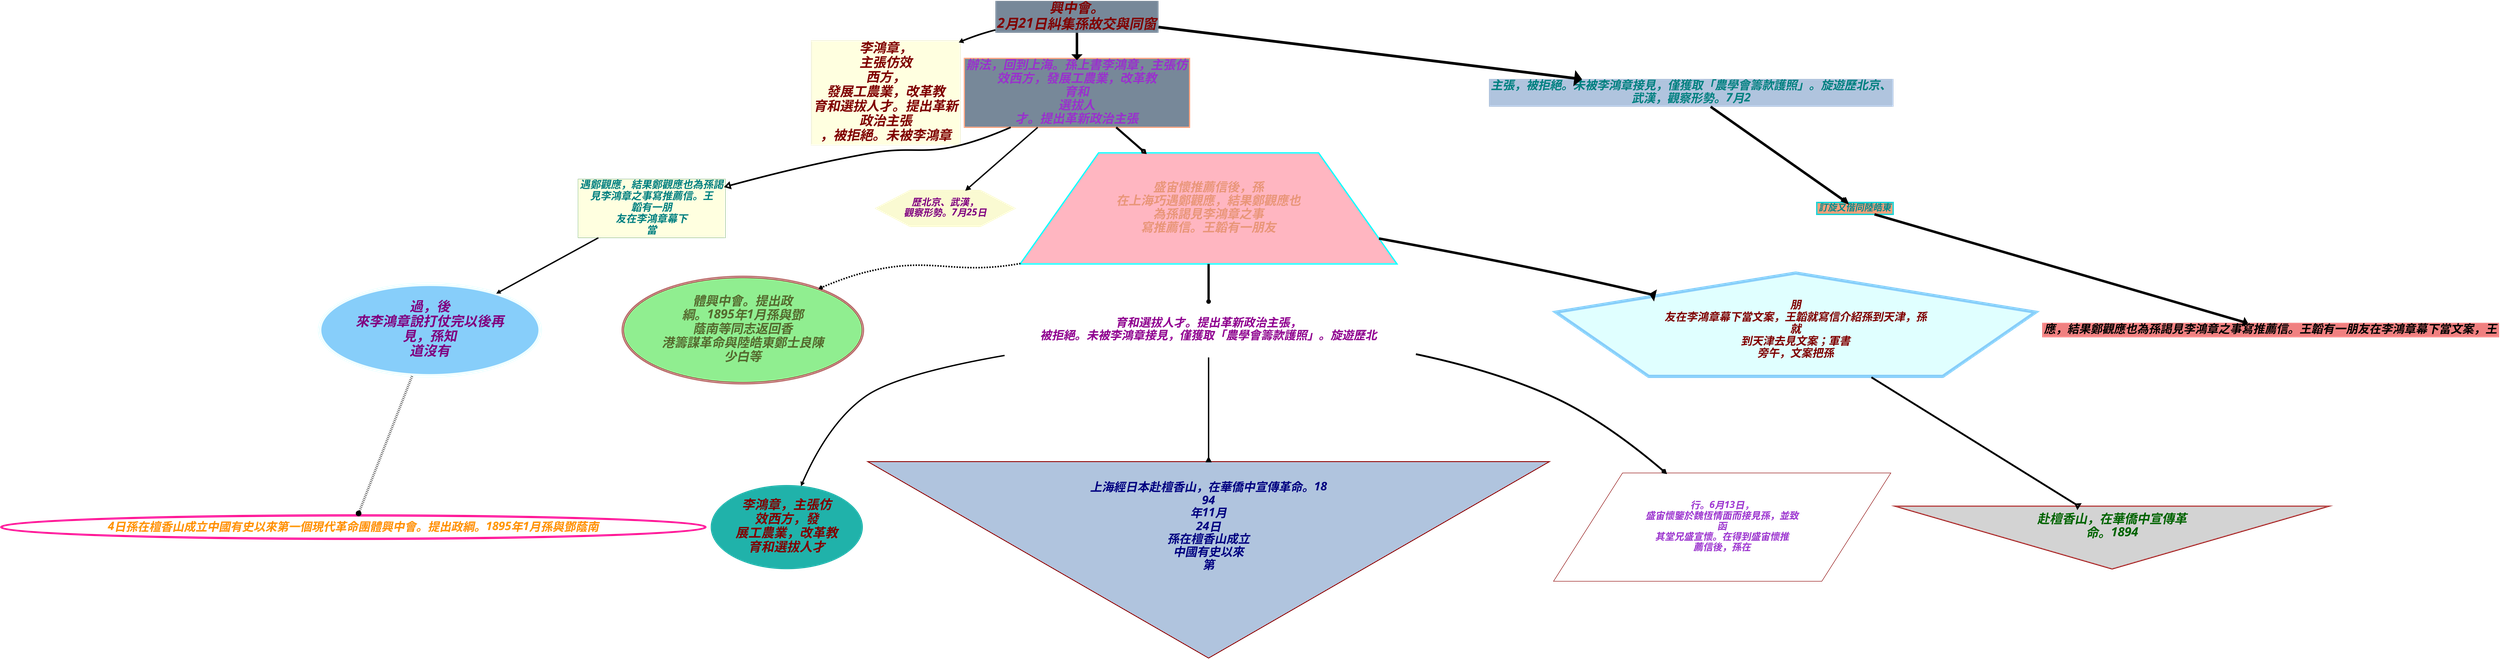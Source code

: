 strict digraph "" {
	graph [bb="0,0,14757,10571",
		bgcolor=transparent,
		labeljust=l,
		overlap=false
	];
	node [fontname="Noto Serif TC Bold italic",
		label="\N"
	];
	"興中會。
2月21日糾集孫故交與同窗"	[color=darkgreen,
		fillcolor=lightslategrey,
		fontcolor="#800000",
		fontsize=60,
		height=1.9444,
		label="興中會。
2月21日糾集孫故交與同窗",
		penwidth=0,
		pos="8673.3,3963.1",
		shape=box,
		style=filled,
		width=9.9444];
	"李鴻章，
主張仿效
西方，
發展工農業，改革教
育和選拔人才。提出革新
政治主張
，被拒絕。未被李鴻章"	[color=beige,
		fillcolor=lightyellow,
		fontcolor="#800000",
		fontsize=58,
		height=6.3333,
		label="李鴻章，
主張仿效
西方，
發展工農業，改革教
育和選拔人才。提出革新
政治主張
，被拒絕。未被李鴻章",
		penwidth=6,
		pos="9039.6,2385.7",
		shape=box,
		style=filled,
		width=9.0556];
	"興中會。
2月21日糾集孫故交與同窗" -> "李鴻章，
主張仿效
西方，
發展工農業，改革教
育和選拔人才。提出革新
政治主張
，被拒絕。未被李鴻章"	[arrowhead=empty,
		arrowsize=1,
		penwidth=7,
		pos="e,8986.6,2613.8 8689.5,3893 8740.6,3673.2 8899.2,2990.2 8984.3,2623.7",
		style=solid];
	"辦法，回到上海。孫上書李鴻章，主張仿
效西方，發展工農業，改革教
育和
選拔人
才。提出革新政治主張"	[color=lightsalmon,
		fillcolor=lightslategray,
		fontcolor="#9932CC",
		fontsize=54,
		height=4.2083,
		label="辦法，回到上海。孫上書李鴻章，主張仿
效西方，發展工農業，改革教
育和
選拔人
才。提出革新政治主張",
		penwidth=5,
		pos="6306,4912.2",
		shape=box,
		style=filled,
		width=13.736];
	"興中會。
2月21日糾集孫故交與同窗" -> "辦法，回到上海。孫上書李鴻章，主張仿
效西方，發展工農業，改革教
育和
選拔人
才。提出革新政治主張"	[arrowhead=normal,
		arrowsize=1.25,
		penwidth=11,
		pos="e,6684,4760.7 8498.2,4033.3 8119.7,4185 7217.3,4546.9 6695.9,4755.9",
		style=bold];
	"主張，被拒絕。未被李鴻章接見，僅獲取「農學會籌款護照」。旋遊歷北京、
武漢，觀察形勢。7月2"	[color=aquamarine,
		fillcolor=lightsteelblue,
		fontcolor="#008080",
		fontsize=52,
		height=1.6944,
		label="主張，被拒絕。未被李鴻章接見，僅獲取「農學會籌款護照」。旋遊歷北京、
武漢，觀察形勢。7月2",
		penwidth=0,
		pos="10800,3512.4",
		shape=box,
		style=filled,
		width=24.667];
	"興中會。
2月21日糾集孫故交與同窗" -> "主張，被拒絕。未被李鴻章接見，僅獲取「農學會籌款護照」。旋遊歷北京、
武漢，觀察形勢。7月2"	[arrowhead=normal,
		arrowsize=2,
		penwidth=12,
		pos="e,10512,3573.4 9003.8,3893.1 9410.6,3806.8 10096,3661.6 10492,3577.6",
		style=solid];
	"遇鄭觀應，結果鄭觀應也為孫謁
見李鴻章之事寫推薦信。王
韜有一朋
友在李鴻章幕下
當"	[color=darkseagreen,
		fillcolor=lightyellow,
		fontcolor="#008080",
		fontsize=45,
		height=3.5833,
		label="遇鄭觀應，結果鄭觀應也為孫謁
見李鴻章之事寫推薦信。王
韜有一朋
友在李鴻章幕下
當",
		penwidth=2,
		pos="6815.7,7030.6",
		shape=box,
		style=filled,
		width=8.9861];
	"辦法，回到上海。孫上書李鴻章，主張仿
效西方，發展工農業，改革教
育和
選拔人
才。提出革新政治主張" -> "遇鄭觀應，結果鄭觀應也為孫謁
見李鴻章之事寫推薦信。王
韜有一朋
友在李鴻章幕下
當"	[arrowhead=empty,
		arrowsize=2,
		penwidth=7,
		pos="e,6784.6,6901.5 6342.5,5063.7 6436.5,5454.7 6686.5,6493.9 6779.9,6881.8",
		style=solid];
	"歷北京、武漢，
觀察形勢。7月25日"	[color=dodgerblue,
		fillcolor=lightgoldenrodyellow,
		fontcolor="#800080",
		fontsize=42,
		height=2.268,
		label="歷北京、武漢，
觀察形勢。7月25日",
		penwidth=0,
		peripheries=1,
		pos="6389,3481.3",
		shape=polygon,
		sides=6,
		style=filled,
		width=8.6186];
	"辦法，回到上海。孫上書李鴻章，主張仿
效西方，發展工農業，改革教
育和
選拔人
才。提出革新政治主張" -> "歷北京、武漢，
觀察形勢。7月25日"	[arrowhead=normal,
		arrowsize=1.5,
		penwidth=6,
		pos="e,6384.2,3563.1 6314.8,4760.4 6331.9,4465.6 6369.2,3822.8 6383.3,3578.3",
		style=solid];
	"盛宙懷推薦信後，孫
在上海巧遇鄭觀應，結果鄭觀應也
為孫謁見李鴻章之事
寫推薦信。王韜有一朋友"	[color=aqua,
		fillcolor=lightpink,
		fontcolor="#E9967A",
		fontsize=54,
		height=6.7778,
		label="盛宙懷推薦信後，孫
在上海巧遇鄭觀應，結果鄭觀應也
為孫謁見李鴻章之事
寫推薦信。王韜有一朋友",
		penwidth=6,
		pos="3643.5,4278.3",
		shape=trapezium,
		style=filled,
		width=22.972];
	"辦法，回到上海。孫上書李鴻章，主張仿
效西方，發展工農業，改革教
育和
選拔人
才。提出革新政治主張" -> "盛宙懷推薦信後，孫
在上海巧遇鄭觀應，結果鄭觀應也
為孫謁見李鴻章之事
寫推薦信。王韜有一朋友"	[arrowhead=ediamond,
		arrowsize=1.75,
		penwidth=9,
		pos="e,4204.5,4411.9 5811.5,4794.5 5362.3,4687.6 4699.6,4529.8 4225.2,4416.8",
		style=solid];
	訂旋又偕同陸皓東	[color=darkturquoise,
		fillcolor=lightsalmon,
		fontcolor="#008B8B",
		fontsize=40,
		height=0.72222,
		label=訂旋又偕同陸皓東,
		penwidth=6,
		pos="12480,2655",
		shape=box,
		style=filled,
		width=4.6528];
	"主張，被拒絕。未被李鴻章接見，僅獲取「農學會籌款護照」。旋遊歷北京、
武漢，觀察形勢。7月2" -> 訂旋又偕同陸皓東	[arrowhead=halfopen,
		arrowsize=2,
		penwidth=11,
		pos="e,12429,2681.2 10920,3451.3 11248,3283.9 12153,2822.1 12410,2690.5",
		style=solid];
	"過，後
來李鴻章說打仗完以後再
見，孫知
道沒有"	[color=azure,
		fillcolor=lightskyblue,
		fontcolor="#800080",
		fontsize=59,
		height=5.4862,
		label="過，後
來李鴻章說打仗完以後再
見，孫知
道沒有",
		penwidth=8,
		peripheries=3,
		pos="7230.1,8910.3",
		shape=ellipse,
		style=filled,
		width=13.343];
	"遇鄭觀應，結果鄭觀應也為孫謁
見李鴻章之事寫推薦信。王
韜有一朋
友在李鴻章幕下
當" -> "過，後
來李鴻章說打仗完以後再
見，孫知
道沒有"	[arrowhead=normal,
		arrowsize=1,
		penwidth=6,
		pos="e,7186.7,8713.5 6844.2,7159.8 6914.8,7480.2 7098.6,8313.6 7184.5,8703.5",
		style=solid];
	"體興中會。提出政
綱。1895年1月孫與鄧
蔭南等同志返回香
港籌謀革命與陸皓東鄭士良陳
少白等"	[color=darkred,
		fillcolor=lightgreen,
		fontcolor="#556B2F",
		fontsize=55,
		height=6.3701,
		label="體興中會。提出政
綱。1895年1月孫與鄧
蔭南等同志返回香
港籌謀革命與陸皓東鄭士良陳
少白等",
		penwidth=2,
		peripheries=3,
		pos="2038.3,4240.3",
		shape=ellipse,
		style=filled,
		width=14.521];
	"盛宙懷推薦信後，孫
在上海巧遇鄭觀應，結果鄭觀應也
為孫謁見李鴻章之事
寫推薦信。王韜有一朋友" -> "體興中會。提出政
綱。1895年1月孫與鄧
蔭南等同志返回香
港籌謀革命與陸皓東鄭士良陳
少白等"	[arrowhead=open,
		arrowsize=1,
		penwidth=7,
		pos="e,2560.6,4252.7 2977.3,4262.6 2841.7,4259.3 2700.9,4256 2570.7,4252.9",
		style=dashed];
	"育和選拔人才。提出革新政治主張，
被拒絕。未被李鴻章接見，僅獲取「農學會籌款護照」。旋遊歷北"	[color=lightblue,
		fillcolor=lightcyan,
		fontcolor="#8B008B",
		fontsize=51,
		height=3.3333,
		label="育和選拔人才。提出革新政治主張，
被拒絕。未被李鴻章接見，僅獲取「農學會籌款護照」。旋遊歷北",
		penwidth=0,
		pos="2601.7,1998.1",
		shape=invtrapezium,
		width=41.556];
	"盛宙懷推薦信後，孫
在上海巧遇鄭觀應，結果鄭觀應也
為孫謁見李鴻章之事
寫推薦信。王韜有一朋友" -> "育和選拔人才。提出革新政治主張，
被拒絕。未被李鴻章接見，僅獲取「農學會籌款護照」。旋遊歷北"	[arrowhead=dot,
		arrowsize=1.25,
		penwidth=10,
		pos="e,2656.6,2118.2 3532,4034.3 3312.1,3552.9 2829.1,2495.7 2660.9,2127.5",
		style=solid];
	"朋
友在李鴻章幕下當文案，王韜就寫信介紹孫到天津，孫
就
到天津去見文案；軍書
旁午，文案把孫"	[color=lightskyblue,
		fillcolor=lightcyan,
		fontcolor="#800000",
		fontsize=48,
		height=6.8532,
		label="朋
友在李鴻章幕下當文案，王韜就寫信介紹孫到天津，孫
就
到天津去見文案；軍書
旁午，文案把孫",
		penwidth=6,
		peripheries=3,
		pos="2319.6,6004.7",
		shape=polygon,
		sides=5,
		style=filled,
		width=28.967];
	"盛宙懷推薦信後，孫
在上海巧遇鄭觀應，結果鄭觀應也
為孫謁見李鴻章之事
寫推薦信。王韜有一朋友" -> "朋
友在李鴻章幕下當文案，王韜就寫信介紹孫到天津，孫
就
到天津去見文案；軍書
旁午，文案把孫"	[arrowhead=inv,
		arrowsize=1.5,
		penwidth=11,
		pos="e,2474,5803.4 3456.3,4522.5 3196.3,4861.4 2730.3,5469.2 2483.4,5791.1",
		style=solid];
	應，結果鄭觀應也為孫謁見李鴻章之事寫推薦信。王韜有一朋友在李鴻章幕下當文案，王	[color=crimson,
		fillcolor=lightcoral,
		fontcolor="#000000",
		fontsize=51,
		height=0.88889,
		label=應，結果鄭觀應也為孫謁見李鴻章之事寫推薦信。王韜有一朋友在李鴻章幕下當文案，王,
		penwidth=0,
		pos="13754,1665.7",
		shape=box,
		style=filled,
		width=27.861];
	訂旋又偕同陸皓東 -> 應，結果鄭觀應也為孫謁見李鴻章之事寫推薦信。王韜有一朋友在李鴻章幕下當文案，王	[arrowhead=normal,
		arrowsize=1,
		penwidth=11,
		pos="e,13713,1697.8 12514,2628.8 12689,2492.7 13496,1866.1 13705,1704",
		style=bold];
	"4日孫在檀香山成立中國有史以來第一個現代革命團體興中會。提出政綱。1895年1月孫與鄧蔭南"	[color=deeppink,
		fillcolor=lightpink,
		fontcolor="#FF8C00",
		fontsize=51,
		height=1.3682,
		label="4日孫在檀香山成立中國有史以來第一個現代革命團體興中會。提出政綱。1895年1月孫與鄧蔭南",
		penwidth=6,
		peripheries=2,
		pos="7506.6,10522",
		shape=ellipse,
		width=42.871];
	"過，後
來李鴻章說打仗完以後再
見，孫知
道沒有" -> "4日孫在檀香山成立中國有史以來第一個現代革命團體興中會。提出政綱。1895年1月孫與鄧蔭南"	[arrowhead=dot,
		arrowsize=1.75,
		penwidth=11,
		pos="e,7498.1,10472 7264,9107.5 7326.5,9471.9 7457.2,10234 7495.7,10458",
		style=dotted];
	"李鴻章，主張仿
效西方，發
展工農業，改革教
育和選拔人才"	[color=burlywood,
		fillcolor=lightseagreen,
		fontcolor="#800000",
		fontsize=56,
		height=5.1394,
		label="李鴻章，主張仿
效西方，發
展工農業，改革教
育和選拔人才",
		penwidth=0,
		peripheries=2,
		pos="2200.2,185.02",
		shape=ellipse,
		style=filled,
		width=9.2839];
	"育和選拔人才。提出革新政治主張，
被拒絕。未被李鴻章接見，僅獲取「農學會籌款護照」。旋遊歷北" -> "李鴻章，主張仿
效西方，發
展工農業，改革教
育和選拔人才"	[arrowhead=normal,
		arrowsize=1,
		penwidth=6,
		pos="e,2240.9,368.68 2575.2,1878.1 2507.1,1570.9 2326.2,753.92 2243.1,378.56",
		style=solid];
	"上海經日本赴檀香山，在華僑中宣傳革命。18
94
年11月
24日
孫在檀香山成立
中國有史以來
第"	[color=darkred,
		fillcolor=lightsteelblue,
		fontcolor="#000080",
		fontsize=52,
		height=15.988,
		label="上海經日本赴檀香山，在華僑中宣傳革命。18
94
年11月
24日
孫在檀香山成立
中國有史以來
第",
		penwidth=4,
		pos="3848.4,953.7",
		shape=invtriangle,
		style=filled,
		width=41.562];
	"育和選拔人才。提出革新政治主張，
被拒絕。未被李鴻章接見，僅獲取「農學會籌款護照」。旋遊歷北" -> "上海經日本赴檀香山，在華僑中宣傳革命。18
94
年11月
24日
孫在檀香山成立
中國有史以來
第"	[arrowhead=inv,
		arrowsize=1.75,
		penwidth=6,
		pos="e,3504.8,1241.6 2745,1878 2925.9,1726.6 3243.1,1460.8 3491.2,1253",
		style=solid];
	"行。6月13日，
盛宙懷鑒於魏恆情面而接見孫，並致
函
其堂兄盛宣懷。在得到盛宙懷推
薦信後，孫在"	[color=darkred,
		fillcolor=lightsteelblue,
		fontcolor="#9932CC",
		fontsize=42,
		height=6.6111,
		label="行。6月13日，
盛宙懷鑒於魏恆情面而接見孫，並致
函
其堂兄盛宣懷。在得到盛宙懷推
薦信後，孫在",
		penwidth=2,
		pos="826.76,1607.9",
		shape=parallelogram,
		width=19.842];
	"育和選拔人才。提出革新政治主張，
被拒絕。未被李鴻章接見，僅獲取「農學會籌款護照」。旋遊歷北" -> "行。6月13日，
盛宙懷鑒於魏恆情面而接見孫，並致
函
其堂兄盛宣懷。在得到盛宙懷推
薦信後，孫在"	[arrowhead=vee,
		arrowsize=1.5,
		penwidth=8,
		pos="e,1483.8,1752.3 2055.6,1878 1879.7,1839.3 1682.6,1796 1498.7,1755.6",
		style=solid];
	"赴檀香山，在華僑中宣傳革
命。1894"	[color=brown,
		fillcolor=lightgray,
		fontcolor="#006400",
		fontsize=55,
		height=5.1069,
		label="赴檀香山，在華僑中宣傳革
命。1894",
		penwidth=5,
		pos="953.18,7089.5",
		shape=invtriangle,
		style=filled,
		width=26.477];
	"朋
友在李鴻章幕下當文案，王韜就寫信介紹孫到天津，孫
就
到天津去見文案；軍書
旁午，文案把孫" -> "赴檀香山，在華僑中宣傳革
命。1894"	[arrowhead=invempty,
		arrowsize=1.5,
		penwidth=8,
		pos="e,1122.8,6954.8 2061,6210 1790.3,6424.9 1372.3,6756.8 1134.7,6945.4",
		style=solid];
}
